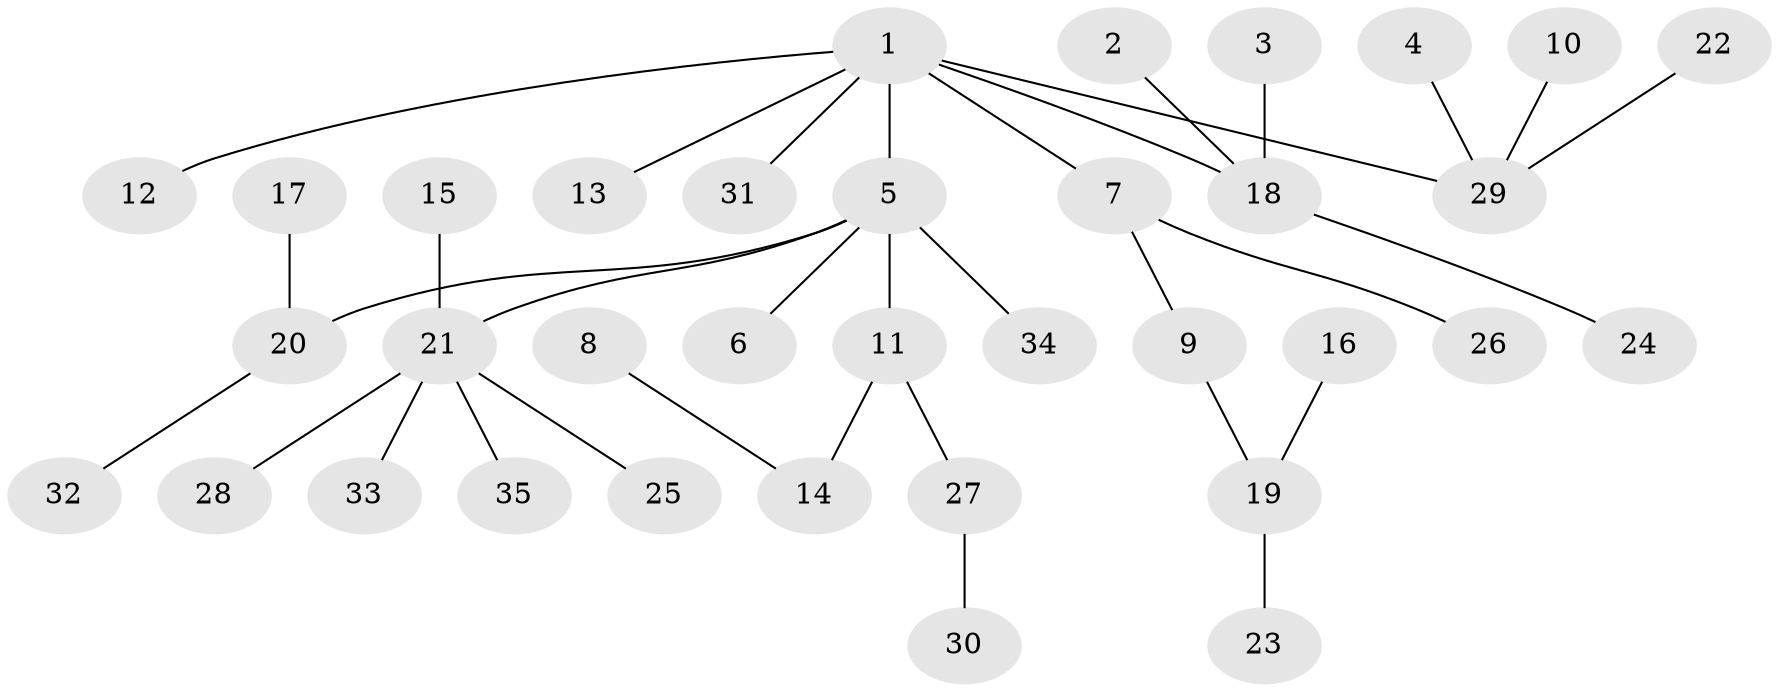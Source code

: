 // original degree distribution, {4: 0.08571428571428572, 2: 0.22857142857142856, 3: 0.15714285714285714, 5: 0.04285714285714286, 1: 0.4857142857142857}
// Generated by graph-tools (version 1.1) at 2025/26/03/09/25 03:26:27]
// undirected, 35 vertices, 34 edges
graph export_dot {
graph [start="1"]
  node [color=gray90,style=filled];
  1;
  2;
  3;
  4;
  5;
  6;
  7;
  8;
  9;
  10;
  11;
  12;
  13;
  14;
  15;
  16;
  17;
  18;
  19;
  20;
  21;
  22;
  23;
  24;
  25;
  26;
  27;
  28;
  29;
  30;
  31;
  32;
  33;
  34;
  35;
  1 -- 5 [weight=1.0];
  1 -- 7 [weight=1.0];
  1 -- 12 [weight=1.0];
  1 -- 13 [weight=1.0];
  1 -- 18 [weight=1.0];
  1 -- 29 [weight=1.0];
  1 -- 31 [weight=1.0];
  2 -- 18 [weight=1.0];
  3 -- 18 [weight=1.0];
  4 -- 29 [weight=1.0];
  5 -- 6 [weight=1.0];
  5 -- 11 [weight=1.0];
  5 -- 20 [weight=1.0];
  5 -- 21 [weight=1.0];
  5 -- 34 [weight=1.0];
  7 -- 9 [weight=1.0];
  7 -- 26 [weight=1.0];
  8 -- 14 [weight=1.0];
  9 -- 19 [weight=1.0];
  10 -- 29 [weight=1.0];
  11 -- 14 [weight=1.0];
  11 -- 27 [weight=1.0];
  15 -- 21 [weight=1.0];
  16 -- 19 [weight=1.0];
  17 -- 20 [weight=1.0];
  18 -- 24 [weight=1.0];
  19 -- 23 [weight=1.0];
  20 -- 32 [weight=1.0];
  21 -- 25 [weight=1.0];
  21 -- 28 [weight=1.0];
  21 -- 33 [weight=1.0];
  21 -- 35 [weight=1.0];
  22 -- 29 [weight=1.0];
  27 -- 30 [weight=1.0];
}
